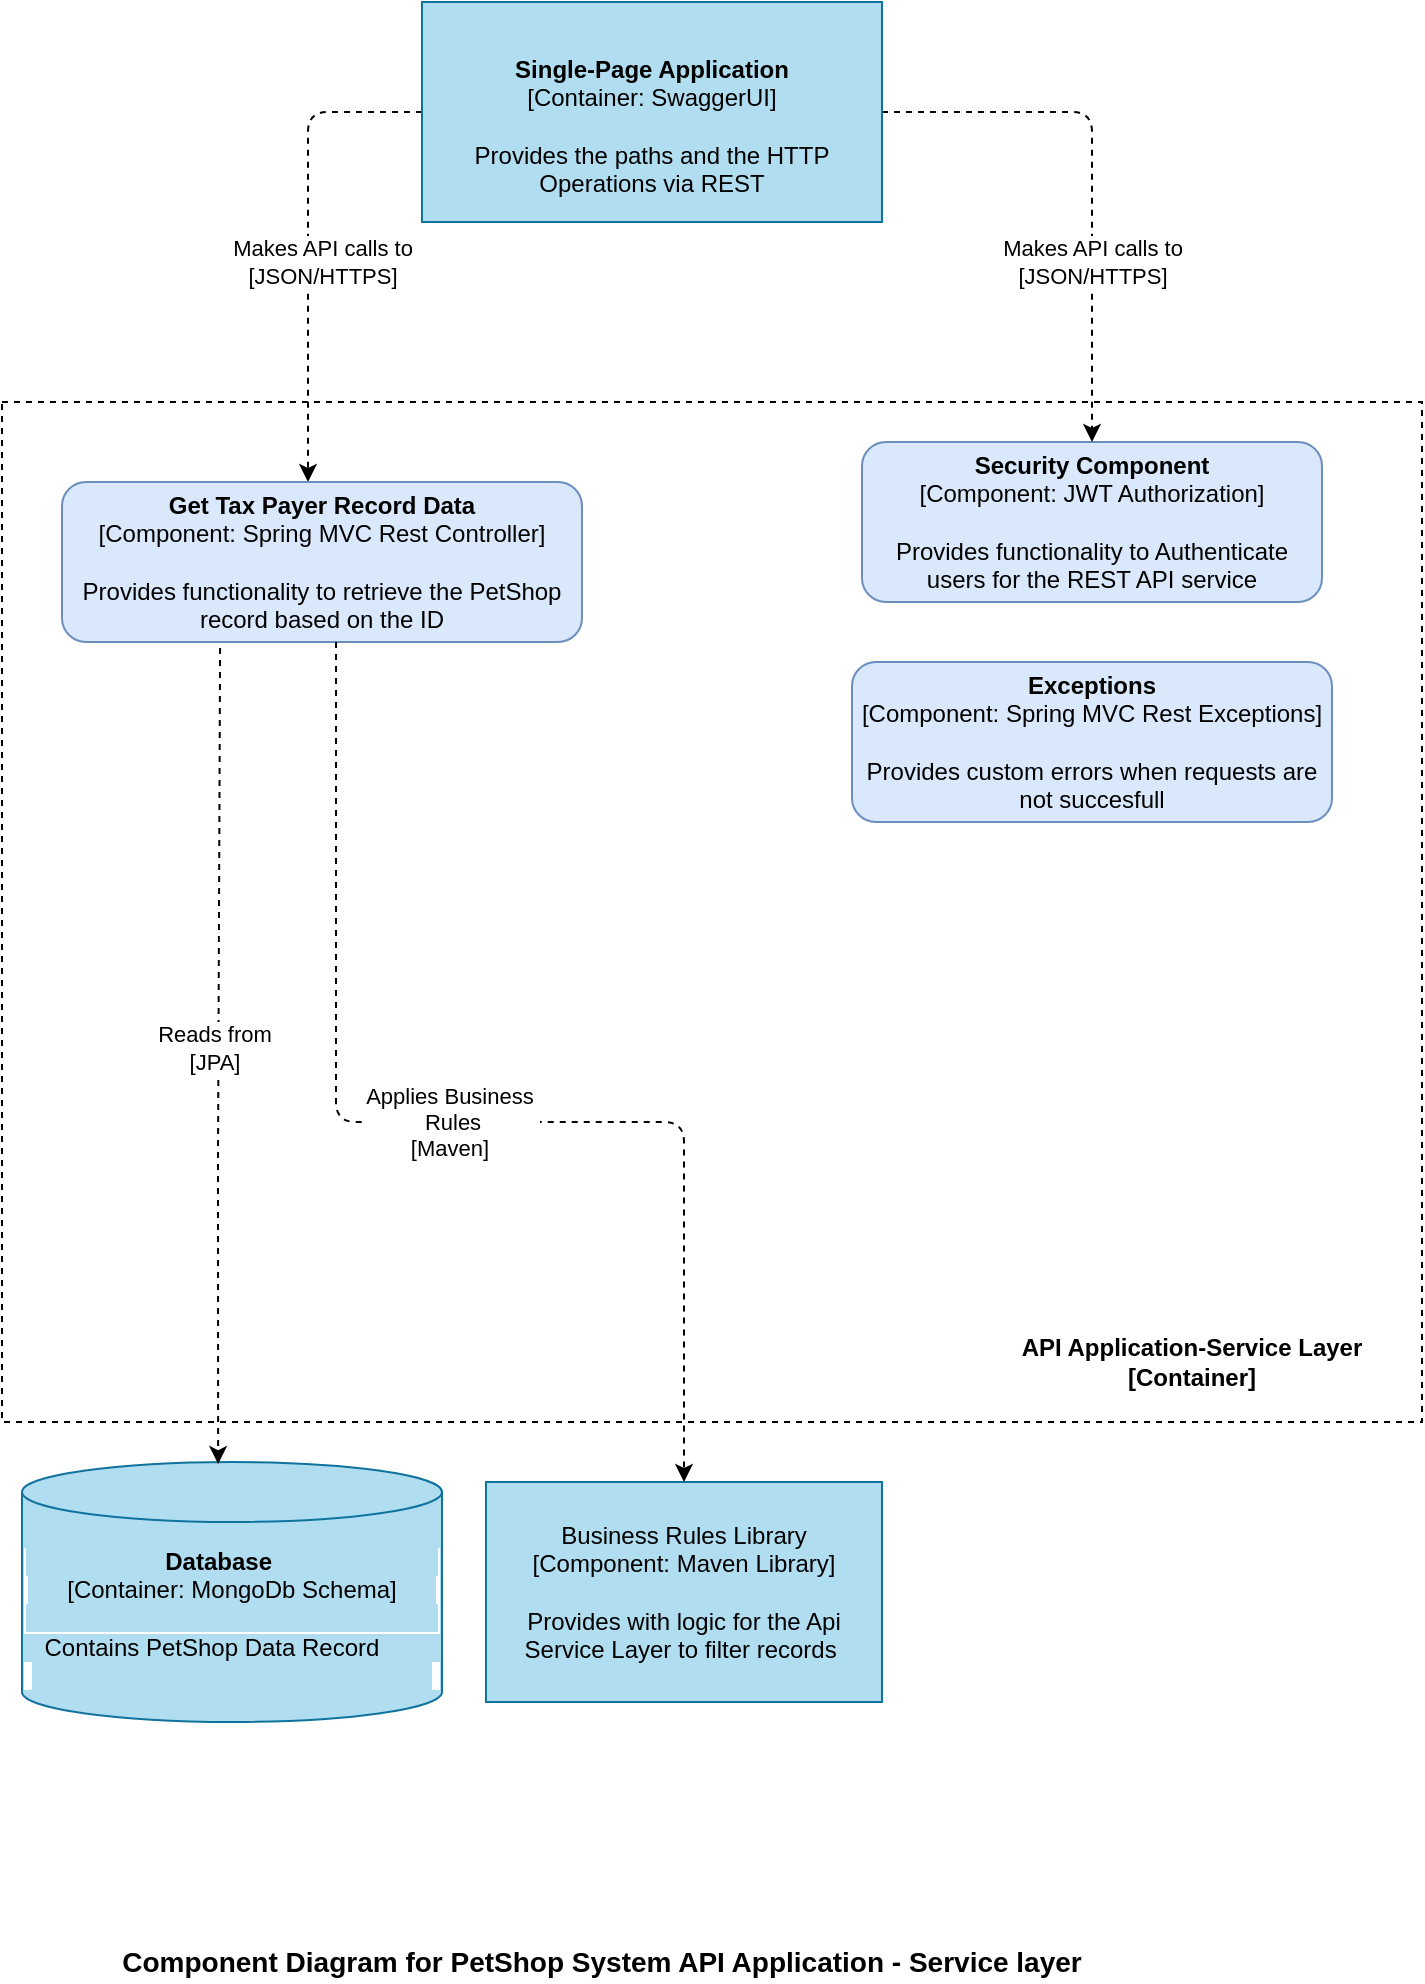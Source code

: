 <mxfile version="14.4.3" type="device"><diagram id="iLGQOL73Q2dPpkwb3zkk" name="Page-1"><mxGraphModel dx="1326" dy="806" grid="1" gridSize="10" guides="1" tooltips="1" connect="1" arrows="1" fold="1" page="1" pageScale="1" pageWidth="850" pageHeight="1100" math="0" shadow="0"><root><mxCell id="0"/><mxCell id="1" parent="0"/><mxCell id="W0Edxcla4vxnogF9xtYh-1" value="" style="rounded=0;whiteSpace=wrap;html=1;dashed=1;" parent="1" vertex="1"><mxGeometry x="30" y="240" width="710" height="510" as="geometry"/></mxCell><mxCell id="W0Edxcla4vxnogF9xtYh-2" value="&lt;b&gt;API Application-Service Layer&lt;br&gt;[Container]&lt;br&gt;&lt;/b&gt;" style="text;html=1;strokeColor=none;fillColor=none;align=center;verticalAlign=middle;whiteSpace=wrap;rounded=0;dashed=1;" parent="1" vertex="1"><mxGeometry x="520" y="700" width="210" height="40" as="geometry"/></mxCell><mxCell id="W0Edxcla4vxnogF9xtYh-3" value="&lt;font style=&quot;font-size: 14px&quot;&gt;&lt;b&gt;Component Diagram for PetShop System API Application - Service layer&lt;/b&gt;&lt;/font&gt;" style="text;html=1;strokeColor=none;fillColor=none;align=center;verticalAlign=middle;whiteSpace=wrap;rounded=0;dashed=1;" parent="1" vertex="1"><mxGeometry x="60" y="1010" width="540" height="20" as="geometry"/></mxCell><mxCell id="W0Edxcla4vxnogF9xtYh-4" value="&lt;b&gt;Security Component&lt;/b&gt;&lt;br&gt;[Component: JWT Authorization]&lt;br&gt;&lt;br&gt;Provides functionality to Authenticate users for the REST API service" style="rounded=1;whiteSpace=wrap;html=1;fillColor=#dae8fc;strokeColor=#6c8ebf;" parent="1" vertex="1"><mxGeometry x="460" y="260" width="230" height="80" as="geometry"/></mxCell><mxCell id="W0Edxcla4vxnogF9xtYh-5" value="" style="endArrow=classic;html=1;dashed=1;" parent="1" source="W0Edxcla4vxnogF9xtYh-15" edge="1"><mxGeometry relative="1" as="geometry"><mxPoint x="230" y="132" as="sourcePoint"/><mxPoint x="183" y="280" as="targetPoint"/><Array as="points"><mxPoint x="183" y="95"/></Array></mxGeometry></mxCell><mxCell id="W0Edxcla4vxnogF9xtYh-6" value="Makes API calls to&lt;br&gt;[JSON/HTTPS]" style="edgeLabel;resizable=0;html=1;align=center;verticalAlign=middle;" parent="W0Edxcla4vxnogF9xtYh-5" connectable="0" vertex="1"><mxGeometry relative="1" as="geometry"><mxPoint x="7.0" y="11" as="offset"/></mxGeometry></mxCell><mxCell id="W0Edxcla4vxnogF9xtYh-7" value="&lt;b&gt;Get Tax Payer Record Data&lt;/b&gt;&lt;br&gt;[Component: Spring MVC Rest Controller]&lt;br&gt;&lt;br&gt;Provides functionality to retrieve the PetShop record based on the ID" style="rounded=1;whiteSpace=wrap;html=1;fillColor=#dae8fc;strokeColor=#6c8ebf;" parent="1" vertex="1"><mxGeometry x="60" y="280" width="260" height="80" as="geometry"/></mxCell><mxCell id="W0Edxcla4vxnogF9xtYh-8" value="" style="endArrow=classic;html=1;entryX=0.5;entryY=0;entryDx=0;entryDy=0;dashed=1;exitX=1;exitY=0.5;exitDx=0;exitDy=0;" parent="1" source="W0Edxcla4vxnogF9xtYh-15" target="W0Edxcla4vxnogF9xtYh-4" edge="1"><mxGeometry relative="1" as="geometry"><mxPoint x="575" y="110" as="sourcePoint"/><mxPoint x="470" y="390" as="targetPoint"/><Array as="points"><mxPoint x="575" y="95"/></Array></mxGeometry></mxCell><mxCell id="W0Edxcla4vxnogF9xtYh-9" value="Makes API calls to&lt;br&gt;[JSON/HTTPS]" style="edgeLabel;resizable=0;html=1;align=center;verticalAlign=middle;" parent="W0Edxcla4vxnogF9xtYh-8" connectable="0" vertex="1"><mxGeometry relative="1" as="geometry"><mxPoint y="45" as="offset"/></mxGeometry></mxCell><mxCell id="W0Edxcla4vxnogF9xtYh-10" value="&lt;span style=&quot;background-color: rgb(177 , 221 , 240)&quot;&gt;&amp;nbsp; &amp;nbsp; &amp;nbsp; &amp;nbsp; &amp;nbsp; &amp;nbsp; &amp;nbsp; &amp;nbsp; &amp;nbsp; &amp;nbsp; &amp;nbsp;&lt;b&gt;Database&lt;/b&gt;&amp;nbsp; &amp;nbsp; &amp;nbsp; &amp;nbsp; &amp;nbsp; &amp;nbsp; &amp;nbsp; &amp;nbsp; &amp;nbsp; &amp;nbsp; &amp;nbsp; &amp;nbsp; &amp;nbsp; &amp;nbsp; &amp;nbsp; &amp;nbsp; [Container: MongoDb Schema]&amp;nbsp; &amp;nbsp; &amp;nbsp;&amp;nbsp;&lt;br&gt;&amp;nbsp; &amp;nbsp; &amp;nbsp; &amp;nbsp; &amp;nbsp; &amp;nbsp; &amp;nbsp; &amp;nbsp; &amp;nbsp; &amp;nbsp; &amp;nbsp; &amp;nbsp; &amp;nbsp; &amp;nbsp; &amp;nbsp; &amp;nbsp; &amp;nbsp; &amp;nbsp; &amp;nbsp; &amp;nbsp; &amp;nbsp; &amp;nbsp; &amp;nbsp; &amp;nbsp; &amp;nbsp; &amp;nbsp; &amp;nbsp; &amp;nbsp; &amp;nbsp; &amp;nbsp; &amp;nbsp;&amp;nbsp;&lt;br&gt;&amp;nbsp; &amp;nbsp;Contains PetShop Data Record&amp;nbsp; &amp;nbsp; &amp;nbsp; &amp;nbsp; &amp;nbsp; &amp;nbsp; &amp;nbsp; &amp;nbsp; &amp;nbsp; &amp;nbsp; &amp;nbsp; &amp;nbsp; &amp;nbsp; &amp;nbsp; &amp;nbsp; &amp;nbsp; &amp;nbsp; &amp;nbsp; &amp;nbsp; &amp;nbsp; &amp;nbsp; &amp;nbsp; &amp;nbsp; &amp;nbsp; &amp;nbsp; &amp;nbsp; &amp;nbsp; &amp;nbsp; &amp;nbsp; &amp;nbsp; &amp;nbsp; &amp;nbsp; &amp;nbsp; &amp;nbsp; &amp;nbsp;&amp;nbsp;&lt;/span&gt;&lt;span style=&quot;background-color: rgb(218 , 232 , 252)&quot;&gt;&lt;br&gt;&lt;/span&gt;" style="shape=cylinder3;whiteSpace=wrap;html=1;boundedLbl=1;backgroundOutline=1;size=15;labelBackgroundColor=#FFFFFF;fontSize=12;fillColor=#b1ddf0;strokeColor=#10739e;" parent="1" vertex="1"><mxGeometry x="40.0" y="770" width="210" height="130" as="geometry"/></mxCell><mxCell id="W0Edxcla4vxnogF9xtYh-11" value="" style="endArrow=classic;html=1;strokeColor=#000000;entryX=0.467;entryY=0.008;entryDx=0;entryDy=0;entryPerimeter=0;dashed=1;exitX=0.304;exitY=1.038;exitDx=0;exitDy=0;exitPerimeter=0;" parent="1" source="W0Edxcla4vxnogF9xtYh-7" target="W0Edxcla4vxnogF9xtYh-10" edge="1"><mxGeometry relative="1" as="geometry"><mxPoint x="138" y="480" as="sourcePoint"/><mxPoint x="470" y="590" as="targetPoint"/><Array as="points"><mxPoint x="138" y="620"/></Array></mxGeometry></mxCell><mxCell id="W0Edxcla4vxnogF9xtYh-12" value="&lt;span style=&quot;color: rgba(0 , 0 , 0 , 0) ; font-family: monospace ; font-size: 0px ; background-color: rgb(248 , 249 , 250)&quot;&gt;%3CmxGraphModel%3E%3Croot%3E%3CmxCell%20id%3D%220%22%2F%3E%3CmxCell%20id%3D%221%22%20parent%3D%220%22%2F%3E%3CmxCell%20id%3D%222%22%20value%3D%22Reads%20from%26lt%3Bbr%26gt%3B%5BJPA%5D%22%20style%3D%22edgeLabel%3Bresizable%3D0%3Bhtml%3D1%3Balign%3Dcenter%3BverticalAlign%3Dmiddle%3B%22%20connectable%3D%220%22%20vertex%3D%221%22%20parent%3D%221%22%3E%3CmxGeometry%20x%3D%22402.0%22%20y%3D%22703.061%22%20as%3D%22geometry%22%2F%3E%3C%2FmxCell%3E%3C%2Froot%3E%3C%2FmxGraphModel%3E&lt;/span&gt;&lt;span style=&quot;color: rgba(0 , 0 , 0 , 0) ; font-family: monospace ; font-size: 0px ; background-color: rgb(248 , 249 , 250)&quot;&gt;%3CmxGraphModel%3E%3Croot%3E%3CmxCell%20id%3D%220%22%2F%3E%3CmxCell%20id%3D%221%22%20parent%3D%220%22%2F%3E%3CmxCell%20id%3D%222%22%20value%3D%22Reads%20from%26lt%3Bbr%26gt%3B%5BJPA%5D%22%20style%3D%22edgeLabel%3Bresizable%3D0%3Bhtml%3D1%3Balign%3Dcenter%3BverticalAlign%3Dmiddle%3B%22%20connectable%3D%220%22%20vertex%3D%221%22%20parent%3D%221%22%3E%3CmxGeometry%20x%3D%22402.0%22%20y%3D%22703.061%22%20as%3D%22geometry%22%2F%3E%3C%2FmxCell%3E%3C%2Froot%3E%3C%2FmxGraphModel%3E&lt;/span&gt;Reads from&lt;br&gt;[JPA]" style="edgeLabel;resizable=0;html=1;align=center;verticalAlign=middle;" parent="W0Edxcla4vxnogF9xtYh-11" connectable="0" vertex="1"><mxGeometry relative="1" as="geometry"><mxPoint x="-2" y="-4" as="offset"/></mxGeometry></mxCell><mxCell id="W0Edxcla4vxnogF9xtYh-13" value="&lt;span style=&quot;color: rgba(0 , 0 , 0 , 0) ; font-family: monospace ; font-size: 0px ; background-color: rgb(248 , 249 , 250)&quot;&gt;%3CmxGraphModel%3E%3Croot%3E%3CmxCell%20id%3D%220%22%2F%3E%3CmxCell%20id%3D%221%22%20parent%3D%220%22%2F%3E%3CmxCell%20id%3D%222%22%20value%3D%22Reads%20from%26lt%3Bbr%26gt%3B%5BJPA%5D%22%20style%3D%22edgeLabel%3Bresizable%3D0%3Bhtml%3D1%3Balign%3Dcenter%3BverticalAlign%3Dmiddle%3B%22%20connectable%3D%220%22%20vertex%3D%221%22%20parent%3D%221%22%3E%3CmxGeometry%20x%3D%22402.0%22%20y%3D%22703.061%22%20as%3D%22geometry%22%2F%3E%3C%2FmxCell%3E%3C%2Froot%3E%3C%2FmxGraphModel%3&lt;/span&gt;" style="edgeLabel;resizable=0;html=1;align=center;verticalAlign=middle;" parent="1" connectable="0" vertex="1"><mxGeometry x="402.0" y="703.061" as="geometry"><mxPoint x="-154" y="-45" as="offset"/></mxGeometry></mxCell><mxCell id="W0Edxcla4vxnogF9xtYh-14" value="Business Rules Library&lt;br&gt;[Component: Maven Library]&lt;br&gt;&lt;br&gt;Provides with logic for the Api Service Layer to filter records&amp;nbsp;" style="rounded=0;whiteSpace=wrap;html=1;fillColor=#b1ddf0;strokeColor=#10739e;" parent="1" vertex="1"><mxGeometry x="272" y="780" width="198" height="110" as="geometry"/></mxCell><mxCell id="W0Edxcla4vxnogF9xtYh-15" value="&lt;br&gt;&lt;span style=&quot;background-color: rgb(177 , 221 , 240)&quot;&gt;&lt;b style=&quot;color: rgb(0 , 0 , 0) ; font-family: &amp;#34;helvetica&amp;#34; ; font-size: 12px ; font-style: normal ; letter-spacing: normal ; text-align: center ; text-indent: 0px ; text-transform: none ; word-spacing: 0px&quot;&gt;Single-Page Application&lt;/b&gt;&lt;br style=&quot;color: rgb(0 , 0 , 0) ; font-family: &amp;#34;helvetica&amp;#34; ; font-size: 12px ; font-style: normal ; font-weight: 400 ; letter-spacing: normal ; text-align: center ; text-indent: 0px ; text-transform: none ; word-spacing: 0px&quot;&gt;&lt;span style=&quot;color: rgb(0 , 0 , 0) ; font-family: &amp;#34;helvetica&amp;#34; ; font-size: 12px ; font-style: normal ; font-weight: 400 ; letter-spacing: normal ; text-align: center ; text-indent: 0px ; text-transform: none ; word-spacing: 0px ; display: inline ; float: none&quot;&gt;[Container: SwaggerUI]&lt;/span&gt;&lt;br style=&quot;color: rgb(0 , 0 , 0) ; font-family: &amp;#34;helvetica&amp;#34; ; font-size: 12px ; font-style: normal ; font-weight: 400 ; letter-spacing: normal ; text-align: center ; text-indent: 0px ; text-transform: none ; word-spacing: 0px&quot;&gt;&lt;br style=&quot;color: rgb(0 , 0 , 0) ; font-family: &amp;#34;helvetica&amp;#34; ; font-size: 12px ; font-style: normal ; font-weight: 400 ; letter-spacing: normal ; text-align: center ; text-indent: 0px ; text-transform: none ; word-spacing: 0px&quot;&gt;&lt;span style=&quot;color: rgb(0 , 0 , 0) ; font-family: &amp;#34;helvetica&amp;#34; ; font-size: 12px ; font-style: normal ; font-weight: 400 ; letter-spacing: normal ; text-align: center ; text-indent: 0px ; text-transform: none ; word-spacing: 0px ; display: inline ; float: none&quot;&gt;Provides the paths and the HTTP Operations via REST&lt;/span&gt;&lt;/span&gt;" style="rounded=0;whiteSpace=wrap;html=1;fillColor=#b1ddf0;strokeColor=#10739e;" parent="1" vertex="1"><mxGeometry x="240" y="40" width="230" height="110" as="geometry"/></mxCell><mxCell id="W0Edxcla4vxnogF9xtYh-16" value="" style="endArrow=classic;html=1;dashed=1;strokeColor=#000000;exitX=0.527;exitY=1;exitDx=0;exitDy=0;entryX=0.5;entryY=0;entryDx=0;entryDy=0;exitPerimeter=0;" parent="1" source="W0Edxcla4vxnogF9xtYh-7" target="W0Edxcla4vxnogF9xtYh-14" edge="1"><mxGeometry relative="1" as="geometry"><mxPoint x="370" y="500" as="sourcePoint"/><mxPoint x="470" y="500" as="targetPoint"/><Array as="points"><mxPoint x="197" y="600"/><mxPoint x="371" y="600"/></Array></mxGeometry></mxCell><mxCell id="W0Edxcla4vxnogF9xtYh-17" value="Applies Business&amp;nbsp;&lt;br&gt;Rules&lt;br&gt;[Maven]&amp;nbsp;" style="edgeLabel;resizable=0;html=1;align=center;verticalAlign=middle;" parent="W0Edxcla4vxnogF9xtYh-16" connectable="0" vertex="1"><mxGeometry relative="1" as="geometry"><mxPoint x="1" as="offset"/></mxGeometry></mxCell><mxCell id="W0Edxcla4vxnogF9xtYh-18" value="&lt;b&gt;Exceptions&lt;/b&gt;&lt;br&gt;[Component: Spring MVC Rest Exceptions]&lt;br&gt;&lt;br&gt;Provides custom errors when requests are not succesfull" style="rounded=1;whiteSpace=wrap;html=1;fillColor=#dae8fc;strokeColor=#6c8ebf;" parent="1" vertex="1"><mxGeometry x="455" y="370" width="240" height="80" as="geometry"/></mxCell></root></mxGraphModel></diagram></mxfile>